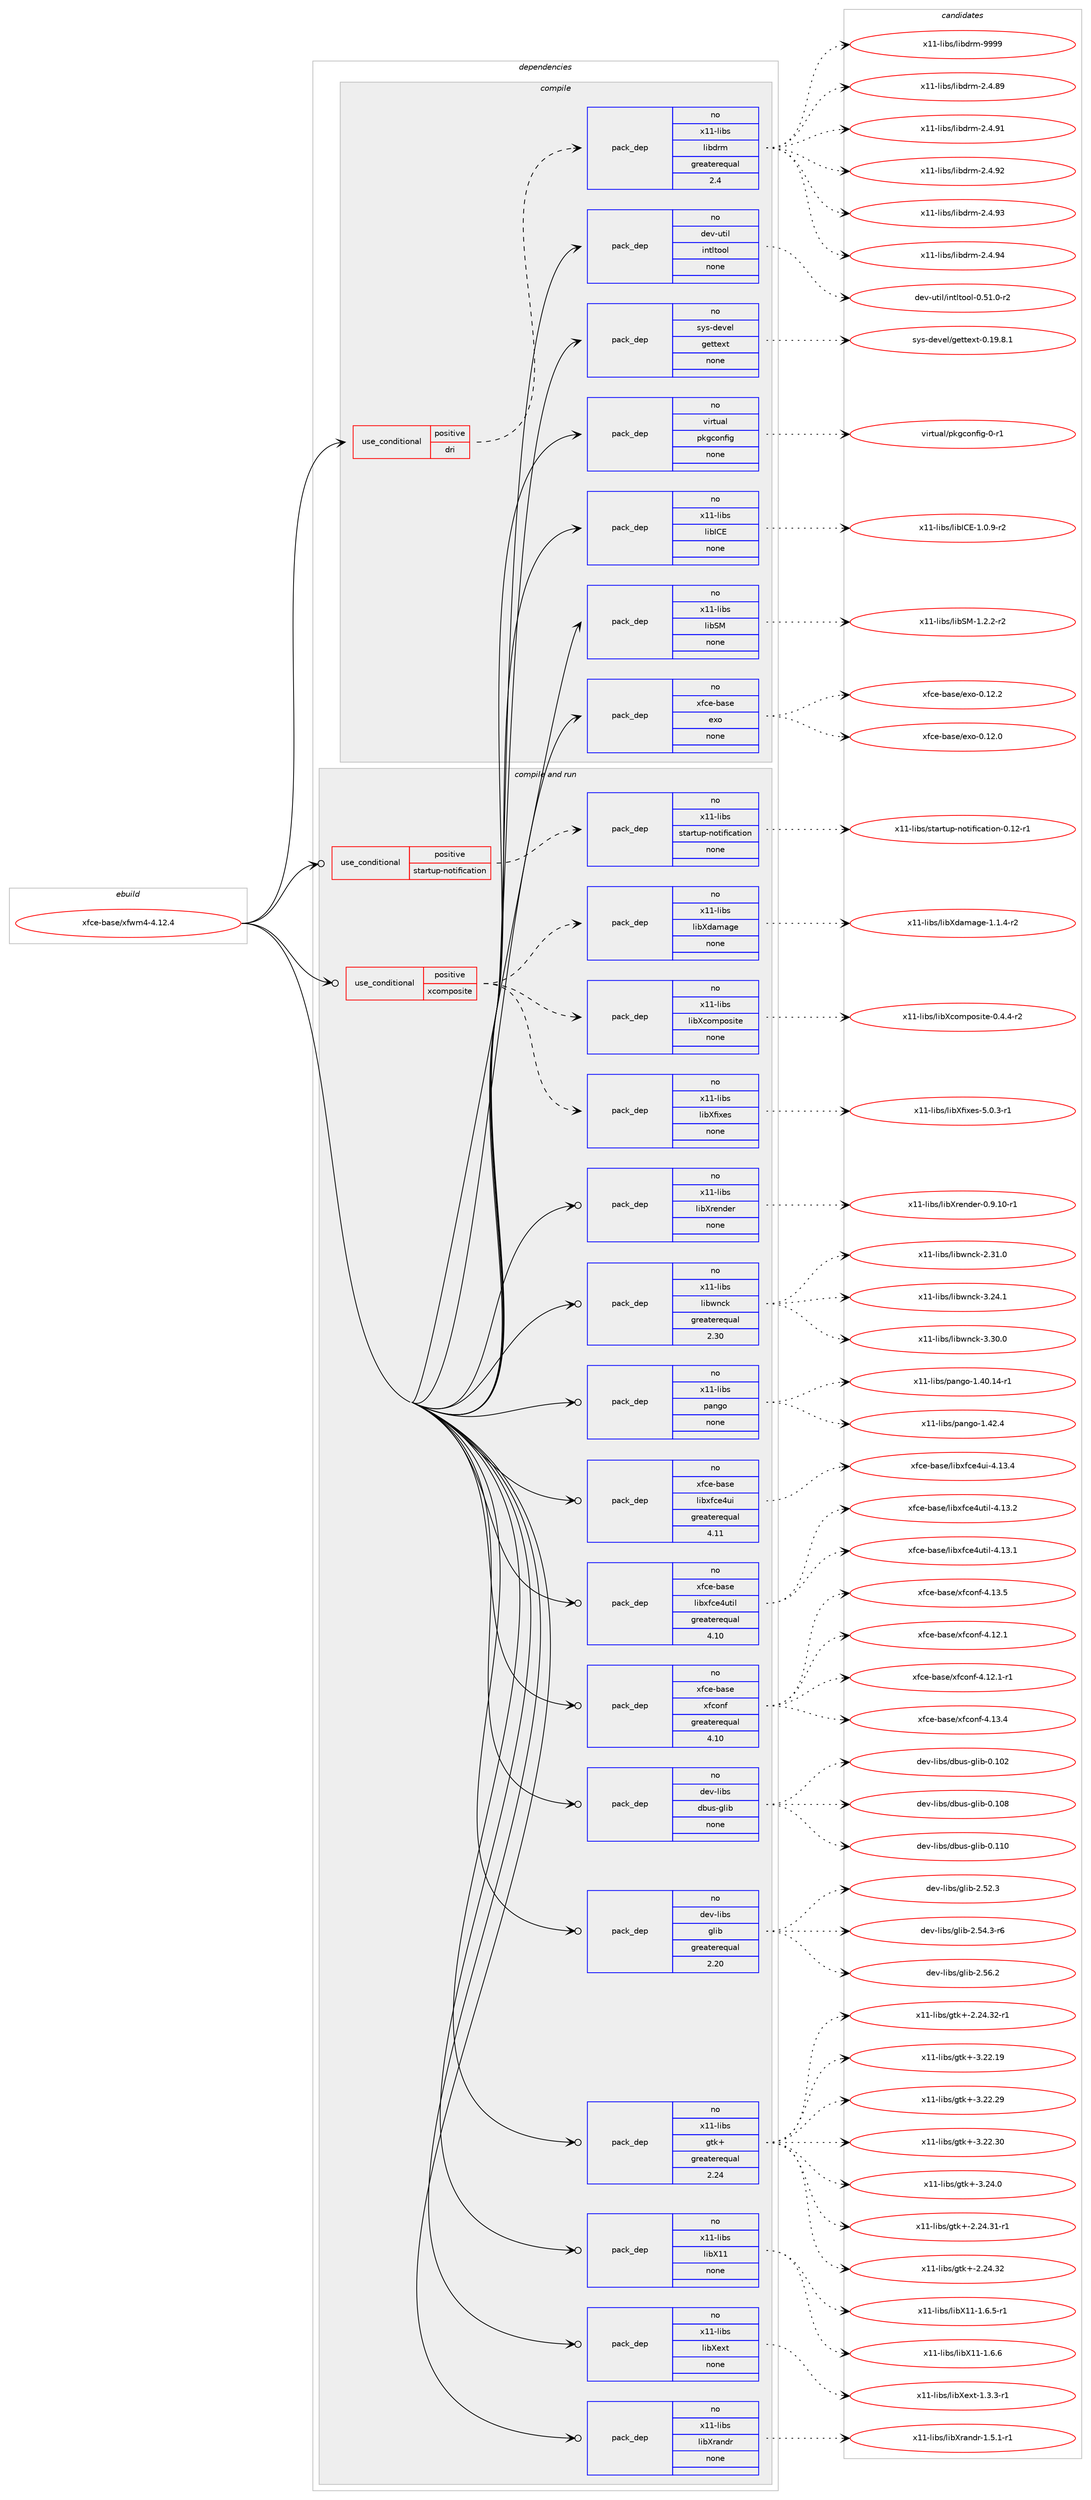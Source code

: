 digraph prolog {

# *************
# Graph options
# *************

newrank=true;
concentrate=true;
compound=true;
graph [rankdir=LR,fontname=Helvetica,fontsize=10,ranksep=1.5];#, ranksep=2.5, nodesep=0.2];
edge  [arrowhead=vee];
node  [fontname=Helvetica,fontsize=10];

# **********
# The ebuild
# **********

subgraph cluster_leftcol {
color=gray;
rank=same;
label=<<i>ebuild</i>>;
id [label="xfce-base/xfwm4-4.12.4", color=red, width=4, href="../xfce-base/xfwm4-4.12.4.svg"];
}

# ****************
# The dependencies
# ****************

subgraph cluster_midcol {
color=gray;
label=<<i>dependencies</i>>;
subgraph cluster_compile {
fillcolor="#eeeeee";
style=filled;
label=<<i>compile</i>>;
subgraph cond3105 {
dependency10890 [label=<<TABLE BORDER="0" CELLBORDER="1" CELLSPACING="0" CELLPADDING="4"><TR><TD ROWSPAN="3" CELLPADDING="10">use_conditional</TD></TR><TR><TD>positive</TD></TR><TR><TD>dri</TD></TR></TABLE>>, shape=none, color=red];
subgraph pack7557 {
dependency10891 [label=<<TABLE BORDER="0" CELLBORDER="1" CELLSPACING="0" CELLPADDING="4" WIDTH="220"><TR><TD ROWSPAN="6" CELLPADDING="30">pack_dep</TD></TR><TR><TD WIDTH="110">no</TD></TR><TR><TD>x11-libs</TD></TR><TR><TD>libdrm</TD></TR><TR><TD>greaterequal</TD></TR><TR><TD>2.4</TD></TR></TABLE>>, shape=none, color=blue];
}
dependency10890:e -> dependency10891:w [weight=20,style="dashed",arrowhead="vee"];
}
id:e -> dependency10890:w [weight=20,style="solid",arrowhead="vee"];
subgraph pack7558 {
dependency10892 [label=<<TABLE BORDER="0" CELLBORDER="1" CELLSPACING="0" CELLPADDING="4" WIDTH="220"><TR><TD ROWSPAN="6" CELLPADDING="30">pack_dep</TD></TR><TR><TD WIDTH="110">no</TD></TR><TR><TD>dev-util</TD></TR><TR><TD>intltool</TD></TR><TR><TD>none</TD></TR><TR><TD></TD></TR></TABLE>>, shape=none, color=blue];
}
id:e -> dependency10892:w [weight=20,style="solid",arrowhead="vee"];
subgraph pack7559 {
dependency10893 [label=<<TABLE BORDER="0" CELLBORDER="1" CELLSPACING="0" CELLPADDING="4" WIDTH="220"><TR><TD ROWSPAN="6" CELLPADDING="30">pack_dep</TD></TR><TR><TD WIDTH="110">no</TD></TR><TR><TD>sys-devel</TD></TR><TR><TD>gettext</TD></TR><TR><TD>none</TD></TR><TR><TD></TD></TR></TABLE>>, shape=none, color=blue];
}
id:e -> dependency10893:w [weight=20,style="solid",arrowhead="vee"];
subgraph pack7560 {
dependency10894 [label=<<TABLE BORDER="0" CELLBORDER="1" CELLSPACING="0" CELLPADDING="4" WIDTH="220"><TR><TD ROWSPAN="6" CELLPADDING="30">pack_dep</TD></TR><TR><TD WIDTH="110">no</TD></TR><TR><TD>virtual</TD></TR><TR><TD>pkgconfig</TD></TR><TR><TD>none</TD></TR><TR><TD></TD></TR></TABLE>>, shape=none, color=blue];
}
id:e -> dependency10894:w [weight=20,style="solid",arrowhead="vee"];
subgraph pack7561 {
dependency10895 [label=<<TABLE BORDER="0" CELLBORDER="1" CELLSPACING="0" CELLPADDING="4" WIDTH="220"><TR><TD ROWSPAN="6" CELLPADDING="30">pack_dep</TD></TR><TR><TD WIDTH="110">no</TD></TR><TR><TD>x11-libs</TD></TR><TR><TD>libICE</TD></TR><TR><TD>none</TD></TR><TR><TD></TD></TR></TABLE>>, shape=none, color=blue];
}
id:e -> dependency10895:w [weight=20,style="solid",arrowhead="vee"];
subgraph pack7562 {
dependency10896 [label=<<TABLE BORDER="0" CELLBORDER="1" CELLSPACING="0" CELLPADDING="4" WIDTH="220"><TR><TD ROWSPAN="6" CELLPADDING="30">pack_dep</TD></TR><TR><TD WIDTH="110">no</TD></TR><TR><TD>x11-libs</TD></TR><TR><TD>libSM</TD></TR><TR><TD>none</TD></TR><TR><TD></TD></TR></TABLE>>, shape=none, color=blue];
}
id:e -> dependency10896:w [weight=20,style="solid",arrowhead="vee"];
subgraph pack7563 {
dependency10897 [label=<<TABLE BORDER="0" CELLBORDER="1" CELLSPACING="0" CELLPADDING="4" WIDTH="220"><TR><TD ROWSPAN="6" CELLPADDING="30">pack_dep</TD></TR><TR><TD WIDTH="110">no</TD></TR><TR><TD>xfce-base</TD></TR><TR><TD>exo</TD></TR><TR><TD>none</TD></TR><TR><TD></TD></TR></TABLE>>, shape=none, color=blue];
}
id:e -> dependency10897:w [weight=20,style="solid",arrowhead="vee"];
}
subgraph cluster_compileandrun {
fillcolor="#eeeeee";
style=filled;
label=<<i>compile and run</i>>;
subgraph cond3106 {
dependency10898 [label=<<TABLE BORDER="0" CELLBORDER="1" CELLSPACING="0" CELLPADDING="4"><TR><TD ROWSPAN="3" CELLPADDING="10">use_conditional</TD></TR><TR><TD>positive</TD></TR><TR><TD>startup-notification</TD></TR></TABLE>>, shape=none, color=red];
subgraph pack7564 {
dependency10899 [label=<<TABLE BORDER="0" CELLBORDER="1" CELLSPACING="0" CELLPADDING="4" WIDTH="220"><TR><TD ROWSPAN="6" CELLPADDING="30">pack_dep</TD></TR><TR><TD WIDTH="110">no</TD></TR><TR><TD>x11-libs</TD></TR><TR><TD>startup-notification</TD></TR><TR><TD>none</TD></TR><TR><TD></TD></TR></TABLE>>, shape=none, color=blue];
}
dependency10898:e -> dependency10899:w [weight=20,style="dashed",arrowhead="vee"];
}
id:e -> dependency10898:w [weight=20,style="solid",arrowhead="odotvee"];
subgraph cond3107 {
dependency10900 [label=<<TABLE BORDER="0" CELLBORDER="1" CELLSPACING="0" CELLPADDING="4"><TR><TD ROWSPAN="3" CELLPADDING="10">use_conditional</TD></TR><TR><TD>positive</TD></TR><TR><TD>xcomposite</TD></TR></TABLE>>, shape=none, color=red];
subgraph pack7565 {
dependency10901 [label=<<TABLE BORDER="0" CELLBORDER="1" CELLSPACING="0" CELLPADDING="4" WIDTH="220"><TR><TD ROWSPAN="6" CELLPADDING="30">pack_dep</TD></TR><TR><TD WIDTH="110">no</TD></TR><TR><TD>x11-libs</TD></TR><TR><TD>libXcomposite</TD></TR><TR><TD>none</TD></TR><TR><TD></TD></TR></TABLE>>, shape=none, color=blue];
}
dependency10900:e -> dependency10901:w [weight=20,style="dashed",arrowhead="vee"];
subgraph pack7566 {
dependency10902 [label=<<TABLE BORDER="0" CELLBORDER="1" CELLSPACING="0" CELLPADDING="4" WIDTH="220"><TR><TD ROWSPAN="6" CELLPADDING="30">pack_dep</TD></TR><TR><TD WIDTH="110">no</TD></TR><TR><TD>x11-libs</TD></TR><TR><TD>libXdamage</TD></TR><TR><TD>none</TD></TR><TR><TD></TD></TR></TABLE>>, shape=none, color=blue];
}
dependency10900:e -> dependency10902:w [weight=20,style="dashed",arrowhead="vee"];
subgraph pack7567 {
dependency10903 [label=<<TABLE BORDER="0" CELLBORDER="1" CELLSPACING="0" CELLPADDING="4" WIDTH="220"><TR><TD ROWSPAN="6" CELLPADDING="30">pack_dep</TD></TR><TR><TD WIDTH="110">no</TD></TR><TR><TD>x11-libs</TD></TR><TR><TD>libXfixes</TD></TR><TR><TD>none</TD></TR><TR><TD></TD></TR></TABLE>>, shape=none, color=blue];
}
dependency10900:e -> dependency10903:w [weight=20,style="dashed",arrowhead="vee"];
}
id:e -> dependency10900:w [weight=20,style="solid",arrowhead="odotvee"];
subgraph pack7568 {
dependency10904 [label=<<TABLE BORDER="0" CELLBORDER="1" CELLSPACING="0" CELLPADDING="4" WIDTH="220"><TR><TD ROWSPAN="6" CELLPADDING="30">pack_dep</TD></TR><TR><TD WIDTH="110">no</TD></TR><TR><TD>dev-libs</TD></TR><TR><TD>dbus-glib</TD></TR><TR><TD>none</TD></TR><TR><TD></TD></TR></TABLE>>, shape=none, color=blue];
}
id:e -> dependency10904:w [weight=20,style="solid",arrowhead="odotvee"];
subgraph pack7569 {
dependency10905 [label=<<TABLE BORDER="0" CELLBORDER="1" CELLSPACING="0" CELLPADDING="4" WIDTH="220"><TR><TD ROWSPAN="6" CELLPADDING="30">pack_dep</TD></TR><TR><TD WIDTH="110">no</TD></TR><TR><TD>dev-libs</TD></TR><TR><TD>glib</TD></TR><TR><TD>greaterequal</TD></TR><TR><TD>2.20</TD></TR></TABLE>>, shape=none, color=blue];
}
id:e -> dependency10905:w [weight=20,style="solid",arrowhead="odotvee"];
subgraph pack7570 {
dependency10906 [label=<<TABLE BORDER="0" CELLBORDER="1" CELLSPACING="0" CELLPADDING="4" WIDTH="220"><TR><TD ROWSPAN="6" CELLPADDING="30">pack_dep</TD></TR><TR><TD WIDTH="110">no</TD></TR><TR><TD>x11-libs</TD></TR><TR><TD>gtk+</TD></TR><TR><TD>greaterequal</TD></TR><TR><TD>2.24</TD></TR></TABLE>>, shape=none, color=blue];
}
id:e -> dependency10906:w [weight=20,style="solid",arrowhead="odotvee"];
subgraph pack7571 {
dependency10907 [label=<<TABLE BORDER="0" CELLBORDER="1" CELLSPACING="0" CELLPADDING="4" WIDTH="220"><TR><TD ROWSPAN="6" CELLPADDING="30">pack_dep</TD></TR><TR><TD WIDTH="110">no</TD></TR><TR><TD>x11-libs</TD></TR><TR><TD>libX11</TD></TR><TR><TD>none</TD></TR><TR><TD></TD></TR></TABLE>>, shape=none, color=blue];
}
id:e -> dependency10907:w [weight=20,style="solid",arrowhead="odotvee"];
subgraph pack7572 {
dependency10908 [label=<<TABLE BORDER="0" CELLBORDER="1" CELLSPACING="0" CELLPADDING="4" WIDTH="220"><TR><TD ROWSPAN="6" CELLPADDING="30">pack_dep</TD></TR><TR><TD WIDTH="110">no</TD></TR><TR><TD>x11-libs</TD></TR><TR><TD>libXext</TD></TR><TR><TD>none</TD></TR><TR><TD></TD></TR></TABLE>>, shape=none, color=blue];
}
id:e -> dependency10908:w [weight=20,style="solid",arrowhead="odotvee"];
subgraph pack7573 {
dependency10909 [label=<<TABLE BORDER="0" CELLBORDER="1" CELLSPACING="0" CELLPADDING="4" WIDTH="220"><TR><TD ROWSPAN="6" CELLPADDING="30">pack_dep</TD></TR><TR><TD WIDTH="110">no</TD></TR><TR><TD>x11-libs</TD></TR><TR><TD>libXrandr</TD></TR><TR><TD>none</TD></TR><TR><TD></TD></TR></TABLE>>, shape=none, color=blue];
}
id:e -> dependency10909:w [weight=20,style="solid",arrowhead="odotvee"];
subgraph pack7574 {
dependency10910 [label=<<TABLE BORDER="0" CELLBORDER="1" CELLSPACING="0" CELLPADDING="4" WIDTH="220"><TR><TD ROWSPAN="6" CELLPADDING="30">pack_dep</TD></TR><TR><TD WIDTH="110">no</TD></TR><TR><TD>x11-libs</TD></TR><TR><TD>libXrender</TD></TR><TR><TD>none</TD></TR><TR><TD></TD></TR></TABLE>>, shape=none, color=blue];
}
id:e -> dependency10910:w [weight=20,style="solid",arrowhead="odotvee"];
subgraph pack7575 {
dependency10911 [label=<<TABLE BORDER="0" CELLBORDER="1" CELLSPACING="0" CELLPADDING="4" WIDTH="220"><TR><TD ROWSPAN="6" CELLPADDING="30">pack_dep</TD></TR><TR><TD WIDTH="110">no</TD></TR><TR><TD>x11-libs</TD></TR><TR><TD>libwnck</TD></TR><TR><TD>greaterequal</TD></TR><TR><TD>2.30</TD></TR></TABLE>>, shape=none, color=blue];
}
id:e -> dependency10911:w [weight=20,style="solid",arrowhead="odotvee"];
subgraph pack7576 {
dependency10912 [label=<<TABLE BORDER="0" CELLBORDER="1" CELLSPACING="0" CELLPADDING="4" WIDTH="220"><TR><TD ROWSPAN="6" CELLPADDING="30">pack_dep</TD></TR><TR><TD WIDTH="110">no</TD></TR><TR><TD>x11-libs</TD></TR><TR><TD>pango</TD></TR><TR><TD>none</TD></TR><TR><TD></TD></TR></TABLE>>, shape=none, color=blue];
}
id:e -> dependency10912:w [weight=20,style="solid",arrowhead="odotvee"];
subgraph pack7577 {
dependency10913 [label=<<TABLE BORDER="0" CELLBORDER="1" CELLSPACING="0" CELLPADDING="4" WIDTH="220"><TR><TD ROWSPAN="6" CELLPADDING="30">pack_dep</TD></TR><TR><TD WIDTH="110">no</TD></TR><TR><TD>xfce-base</TD></TR><TR><TD>libxfce4ui</TD></TR><TR><TD>greaterequal</TD></TR><TR><TD>4.11</TD></TR></TABLE>>, shape=none, color=blue];
}
id:e -> dependency10913:w [weight=20,style="solid",arrowhead="odotvee"];
subgraph pack7578 {
dependency10914 [label=<<TABLE BORDER="0" CELLBORDER="1" CELLSPACING="0" CELLPADDING="4" WIDTH="220"><TR><TD ROWSPAN="6" CELLPADDING="30">pack_dep</TD></TR><TR><TD WIDTH="110">no</TD></TR><TR><TD>xfce-base</TD></TR><TR><TD>libxfce4util</TD></TR><TR><TD>greaterequal</TD></TR><TR><TD>4.10</TD></TR></TABLE>>, shape=none, color=blue];
}
id:e -> dependency10914:w [weight=20,style="solid",arrowhead="odotvee"];
subgraph pack7579 {
dependency10915 [label=<<TABLE BORDER="0" CELLBORDER="1" CELLSPACING="0" CELLPADDING="4" WIDTH="220"><TR><TD ROWSPAN="6" CELLPADDING="30">pack_dep</TD></TR><TR><TD WIDTH="110">no</TD></TR><TR><TD>xfce-base</TD></TR><TR><TD>xfconf</TD></TR><TR><TD>greaterequal</TD></TR><TR><TD>4.10</TD></TR></TABLE>>, shape=none, color=blue];
}
id:e -> dependency10915:w [weight=20,style="solid",arrowhead="odotvee"];
}
subgraph cluster_run {
fillcolor="#eeeeee";
style=filled;
label=<<i>run</i>>;
}
}

# **************
# The candidates
# **************

subgraph cluster_choices {
rank=same;
color=gray;
label=<<i>candidates</i>>;

subgraph choice7557 {
color=black;
nodesep=1;
choice12049494510810598115471081059810011410945504652465657 [label="x11-libs/libdrm-2.4.89", color=red, width=4,href="../x11-libs/libdrm-2.4.89.svg"];
choice12049494510810598115471081059810011410945504652465749 [label="x11-libs/libdrm-2.4.91", color=red, width=4,href="../x11-libs/libdrm-2.4.91.svg"];
choice12049494510810598115471081059810011410945504652465750 [label="x11-libs/libdrm-2.4.92", color=red, width=4,href="../x11-libs/libdrm-2.4.92.svg"];
choice12049494510810598115471081059810011410945504652465751 [label="x11-libs/libdrm-2.4.93", color=red, width=4,href="../x11-libs/libdrm-2.4.93.svg"];
choice12049494510810598115471081059810011410945504652465752 [label="x11-libs/libdrm-2.4.94", color=red, width=4,href="../x11-libs/libdrm-2.4.94.svg"];
choice1204949451081059811547108105981001141094557575757 [label="x11-libs/libdrm-9999", color=red, width=4,href="../x11-libs/libdrm-9999.svg"];
dependency10891:e -> choice12049494510810598115471081059810011410945504652465657:w [style=dotted,weight="100"];
dependency10891:e -> choice12049494510810598115471081059810011410945504652465749:w [style=dotted,weight="100"];
dependency10891:e -> choice12049494510810598115471081059810011410945504652465750:w [style=dotted,weight="100"];
dependency10891:e -> choice12049494510810598115471081059810011410945504652465751:w [style=dotted,weight="100"];
dependency10891:e -> choice12049494510810598115471081059810011410945504652465752:w [style=dotted,weight="100"];
dependency10891:e -> choice1204949451081059811547108105981001141094557575757:w [style=dotted,weight="100"];
}
subgraph choice7558 {
color=black;
nodesep=1;
choice1001011184511711610510847105110116108116111111108454846534946484511450 [label="dev-util/intltool-0.51.0-r2", color=red, width=4,href="../dev-util/intltool-0.51.0-r2.svg"];
dependency10892:e -> choice1001011184511711610510847105110116108116111111108454846534946484511450:w [style=dotted,weight="100"];
}
subgraph choice7559 {
color=black;
nodesep=1;
choice1151211154510010111810110847103101116116101120116454846495746564649 [label="sys-devel/gettext-0.19.8.1", color=red, width=4,href="../sys-devel/gettext-0.19.8.1.svg"];
dependency10893:e -> choice1151211154510010111810110847103101116116101120116454846495746564649:w [style=dotted,weight="100"];
}
subgraph choice7560 {
color=black;
nodesep=1;
choice11810511411611797108471121071039911111010210510345484511449 [label="virtual/pkgconfig-0-r1", color=red, width=4,href="../virtual/pkgconfig-0-r1.svg"];
dependency10894:e -> choice11810511411611797108471121071039911111010210510345484511449:w [style=dotted,weight="100"];
}
subgraph choice7561 {
color=black;
nodesep=1;
choice1204949451081059811547108105987367694549464846574511450 [label="x11-libs/libICE-1.0.9-r2", color=red, width=4,href="../x11-libs/libICE-1.0.9-r2.svg"];
dependency10895:e -> choice1204949451081059811547108105987367694549464846574511450:w [style=dotted,weight="100"];
}
subgraph choice7562 {
color=black;
nodesep=1;
choice12049494510810598115471081059883774549465046504511450 [label="x11-libs/libSM-1.2.2-r2", color=red, width=4,href="../x11-libs/libSM-1.2.2-r2.svg"];
dependency10896:e -> choice12049494510810598115471081059883774549465046504511450:w [style=dotted,weight="100"];
}
subgraph choice7563 {
color=black;
nodesep=1;
choice120102991014598971151014710112011145484649504648 [label="xfce-base/exo-0.12.0", color=red, width=4,href="../xfce-base/exo-0.12.0.svg"];
choice120102991014598971151014710112011145484649504650 [label="xfce-base/exo-0.12.2", color=red, width=4,href="../xfce-base/exo-0.12.2.svg"];
dependency10897:e -> choice120102991014598971151014710112011145484649504648:w [style=dotted,weight="100"];
dependency10897:e -> choice120102991014598971151014710112011145484649504650:w [style=dotted,weight="100"];
}
subgraph choice7564 {
color=black;
nodesep=1;
choice12049494510810598115471151169711411611711245110111116105102105999711610511111045484649504511449 [label="x11-libs/startup-notification-0.12-r1", color=red, width=4,href="../x11-libs/startup-notification-0.12-r1.svg"];
dependency10899:e -> choice12049494510810598115471151169711411611711245110111116105102105999711610511111045484649504511449:w [style=dotted,weight="100"];
}
subgraph choice7565 {
color=black;
nodesep=1;
choice12049494510810598115471081059888991111091121111151051161014548465246524511450 [label="x11-libs/libXcomposite-0.4.4-r2", color=red, width=4,href="../x11-libs/libXcomposite-0.4.4-r2.svg"];
dependency10901:e -> choice12049494510810598115471081059888991111091121111151051161014548465246524511450:w [style=dotted,weight="100"];
}
subgraph choice7566 {
color=black;
nodesep=1;
choice1204949451081059811547108105988810097109971031014549464946524511450 [label="x11-libs/libXdamage-1.1.4-r2", color=red, width=4,href="../x11-libs/libXdamage-1.1.4-r2.svg"];
dependency10902:e -> choice1204949451081059811547108105988810097109971031014549464946524511450:w [style=dotted,weight="100"];
}
subgraph choice7567 {
color=black;
nodesep=1;
choice120494945108105981154710810598881021051201011154553464846514511449 [label="x11-libs/libXfixes-5.0.3-r1", color=red, width=4,href="../x11-libs/libXfixes-5.0.3-r1.svg"];
dependency10903:e -> choice120494945108105981154710810598881021051201011154553464846514511449:w [style=dotted,weight="100"];
}
subgraph choice7568 {
color=black;
nodesep=1;
choice100101118451081059811547100981171154510310810598454846494850 [label="dev-libs/dbus-glib-0.102", color=red, width=4,href="../dev-libs/dbus-glib-0.102.svg"];
choice100101118451081059811547100981171154510310810598454846494856 [label="dev-libs/dbus-glib-0.108", color=red, width=4,href="../dev-libs/dbus-glib-0.108.svg"];
choice100101118451081059811547100981171154510310810598454846494948 [label="dev-libs/dbus-glib-0.110", color=red, width=4,href="../dev-libs/dbus-glib-0.110.svg"];
dependency10904:e -> choice100101118451081059811547100981171154510310810598454846494850:w [style=dotted,weight="100"];
dependency10904:e -> choice100101118451081059811547100981171154510310810598454846494856:w [style=dotted,weight="100"];
dependency10904:e -> choice100101118451081059811547100981171154510310810598454846494948:w [style=dotted,weight="100"];
}
subgraph choice7569 {
color=black;
nodesep=1;
choice1001011184510810598115471031081059845504653504651 [label="dev-libs/glib-2.52.3", color=red, width=4,href="../dev-libs/glib-2.52.3.svg"];
choice10010111845108105981154710310810598455046535246514511454 [label="dev-libs/glib-2.54.3-r6", color=red, width=4,href="../dev-libs/glib-2.54.3-r6.svg"];
choice1001011184510810598115471031081059845504653544650 [label="dev-libs/glib-2.56.2", color=red, width=4,href="../dev-libs/glib-2.56.2.svg"];
dependency10905:e -> choice1001011184510810598115471031081059845504653504651:w [style=dotted,weight="100"];
dependency10905:e -> choice10010111845108105981154710310810598455046535246514511454:w [style=dotted,weight="100"];
dependency10905:e -> choice1001011184510810598115471031081059845504653544650:w [style=dotted,weight="100"];
}
subgraph choice7570 {
color=black;
nodesep=1;
choice12049494510810598115471031161074345504650524651494511449 [label="x11-libs/gtk+-2.24.31-r1", color=red, width=4,href="../x11-libs/gtk+-2.24.31-r1.svg"];
choice1204949451081059811547103116107434550465052465150 [label="x11-libs/gtk+-2.24.32", color=red, width=4,href="../x11-libs/gtk+-2.24.32.svg"];
choice12049494510810598115471031161074345504650524651504511449 [label="x11-libs/gtk+-2.24.32-r1", color=red, width=4,href="../x11-libs/gtk+-2.24.32-r1.svg"];
choice1204949451081059811547103116107434551465050464957 [label="x11-libs/gtk+-3.22.19", color=red, width=4,href="../x11-libs/gtk+-3.22.19.svg"];
choice1204949451081059811547103116107434551465050465057 [label="x11-libs/gtk+-3.22.29", color=red, width=4,href="../x11-libs/gtk+-3.22.29.svg"];
choice1204949451081059811547103116107434551465050465148 [label="x11-libs/gtk+-3.22.30", color=red, width=4,href="../x11-libs/gtk+-3.22.30.svg"];
choice12049494510810598115471031161074345514650524648 [label="x11-libs/gtk+-3.24.0", color=red, width=4,href="../x11-libs/gtk+-3.24.0.svg"];
dependency10906:e -> choice12049494510810598115471031161074345504650524651494511449:w [style=dotted,weight="100"];
dependency10906:e -> choice1204949451081059811547103116107434550465052465150:w [style=dotted,weight="100"];
dependency10906:e -> choice12049494510810598115471031161074345504650524651504511449:w [style=dotted,weight="100"];
dependency10906:e -> choice1204949451081059811547103116107434551465050464957:w [style=dotted,weight="100"];
dependency10906:e -> choice1204949451081059811547103116107434551465050465057:w [style=dotted,weight="100"];
dependency10906:e -> choice1204949451081059811547103116107434551465050465148:w [style=dotted,weight="100"];
dependency10906:e -> choice12049494510810598115471031161074345514650524648:w [style=dotted,weight="100"];
}
subgraph choice7571 {
color=black;
nodesep=1;
choice1204949451081059811547108105988849494549465446534511449 [label="x11-libs/libX11-1.6.5-r1", color=red, width=4,href="../x11-libs/libX11-1.6.5-r1.svg"];
choice120494945108105981154710810598884949454946544654 [label="x11-libs/libX11-1.6.6", color=red, width=4,href="../x11-libs/libX11-1.6.6.svg"];
dependency10907:e -> choice1204949451081059811547108105988849494549465446534511449:w [style=dotted,weight="100"];
dependency10907:e -> choice120494945108105981154710810598884949454946544654:w [style=dotted,weight="100"];
}
subgraph choice7572 {
color=black;
nodesep=1;
choice120494945108105981154710810598881011201164549465146514511449 [label="x11-libs/libXext-1.3.3-r1", color=red, width=4,href="../x11-libs/libXext-1.3.3-r1.svg"];
dependency10908:e -> choice120494945108105981154710810598881011201164549465146514511449:w [style=dotted,weight="100"];
}
subgraph choice7573 {
color=black;
nodesep=1;
choice12049494510810598115471081059888114971101001144549465346494511449 [label="x11-libs/libXrandr-1.5.1-r1", color=red, width=4,href="../x11-libs/libXrandr-1.5.1-r1.svg"];
dependency10909:e -> choice12049494510810598115471081059888114971101001144549465346494511449:w [style=dotted,weight="100"];
}
subgraph choice7574 {
color=black;
nodesep=1;
choice12049494510810598115471081059888114101110100101114454846574649484511449 [label="x11-libs/libXrender-0.9.10-r1", color=red, width=4,href="../x11-libs/libXrender-0.9.10-r1.svg"];
dependency10910:e -> choice12049494510810598115471081059888114101110100101114454846574649484511449:w [style=dotted,weight="100"];
}
subgraph choice7575 {
color=black;
nodesep=1;
choice1204949451081059811547108105981191109910745504651494648 [label="x11-libs/libwnck-2.31.0", color=red, width=4,href="../x11-libs/libwnck-2.31.0.svg"];
choice1204949451081059811547108105981191109910745514650524649 [label="x11-libs/libwnck-3.24.1", color=red, width=4,href="../x11-libs/libwnck-3.24.1.svg"];
choice1204949451081059811547108105981191109910745514651484648 [label="x11-libs/libwnck-3.30.0", color=red, width=4,href="../x11-libs/libwnck-3.30.0.svg"];
dependency10911:e -> choice1204949451081059811547108105981191109910745504651494648:w [style=dotted,weight="100"];
dependency10911:e -> choice1204949451081059811547108105981191109910745514650524649:w [style=dotted,weight="100"];
dependency10911:e -> choice1204949451081059811547108105981191109910745514651484648:w [style=dotted,weight="100"];
}
subgraph choice7576 {
color=black;
nodesep=1;
choice12049494510810598115471129711010311145494652484649524511449 [label="x11-libs/pango-1.40.14-r1", color=red, width=4,href="../x11-libs/pango-1.40.14-r1.svg"];
choice12049494510810598115471129711010311145494652504652 [label="x11-libs/pango-1.42.4", color=red, width=4,href="../x11-libs/pango-1.42.4.svg"];
dependency10912:e -> choice12049494510810598115471129711010311145494652484649524511449:w [style=dotted,weight="100"];
dependency10912:e -> choice12049494510810598115471129711010311145494652504652:w [style=dotted,weight="100"];
}
subgraph choice7577 {
color=black;
nodesep=1;
choice120102991014598971151014710810598120102991015211710545524649514652 [label="xfce-base/libxfce4ui-4.13.4", color=red, width=4,href="../xfce-base/libxfce4ui-4.13.4.svg"];
dependency10913:e -> choice120102991014598971151014710810598120102991015211710545524649514652:w [style=dotted,weight="100"];
}
subgraph choice7578 {
color=black;
nodesep=1;
choice120102991014598971151014710810598120102991015211711610510845524649514649 [label="xfce-base/libxfce4util-4.13.1", color=red, width=4,href="../xfce-base/libxfce4util-4.13.1.svg"];
choice120102991014598971151014710810598120102991015211711610510845524649514650 [label="xfce-base/libxfce4util-4.13.2", color=red, width=4,href="../xfce-base/libxfce4util-4.13.2.svg"];
dependency10914:e -> choice120102991014598971151014710810598120102991015211711610510845524649514649:w [style=dotted,weight="100"];
dependency10914:e -> choice120102991014598971151014710810598120102991015211711610510845524649514650:w [style=dotted,weight="100"];
}
subgraph choice7579 {
color=black;
nodesep=1;
choice12010299101459897115101471201029911111010245524649504649 [label="xfce-base/xfconf-4.12.1", color=red, width=4,href="../xfce-base/xfconf-4.12.1.svg"];
choice120102991014598971151014712010299111110102455246495046494511449 [label="xfce-base/xfconf-4.12.1-r1", color=red, width=4,href="../xfce-base/xfconf-4.12.1-r1.svg"];
choice12010299101459897115101471201029911111010245524649514652 [label="xfce-base/xfconf-4.13.4", color=red, width=4,href="../xfce-base/xfconf-4.13.4.svg"];
choice12010299101459897115101471201029911111010245524649514653 [label="xfce-base/xfconf-4.13.5", color=red, width=4,href="../xfce-base/xfconf-4.13.5.svg"];
dependency10915:e -> choice12010299101459897115101471201029911111010245524649504649:w [style=dotted,weight="100"];
dependency10915:e -> choice120102991014598971151014712010299111110102455246495046494511449:w [style=dotted,weight="100"];
dependency10915:e -> choice12010299101459897115101471201029911111010245524649514652:w [style=dotted,weight="100"];
dependency10915:e -> choice12010299101459897115101471201029911111010245524649514653:w [style=dotted,weight="100"];
}
}

}
